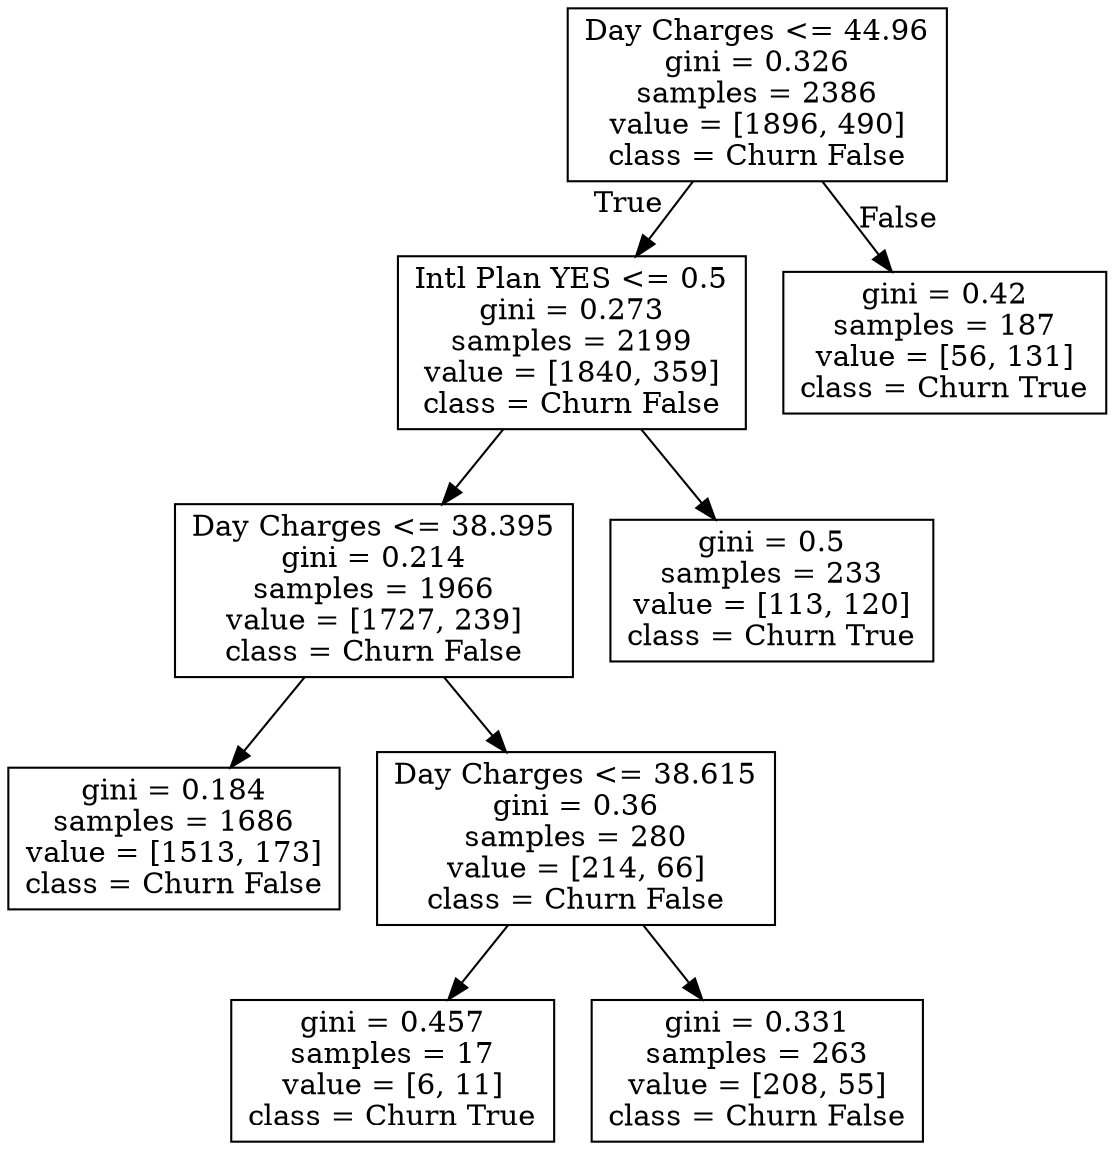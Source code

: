 digraph Tree {
node [shape=box] ;
0 [label="Day Charges <= 44.96\ngini = 0.326\nsamples = 2386\nvalue = [1896, 490]\nclass = Churn False"] ;
1 [label="Intl Plan YES <= 0.5\ngini = 0.273\nsamples = 2199\nvalue = [1840, 359]\nclass = Churn False"] ;
0 -> 1 [labeldistance=2.5, labelangle=45, headlabel="True"] ;
3 [label="Day Charges <= 38.395\ngini = 0.214\nsamples = 1966\nvalue = [1727, 239]\nclass = Churn False"] ;
1 -> 3 ;
5 [label="gini = 0.184\nsamples = 1686\nvalue = [1513, 173]\nclass = Churn False"] ;
3 -> 5 ;
6 [label="Day Charges <= 38.615\ngini = 0.36\nsamples = 280\nvalue = [214, 66]\nclass = Churn False"] ;
3 -> 6 ;
7 [label="gini = 0.457\nsamples = 17\nvalue = [6, 11]\nclass = Churn True"] ;
6 -> 7 ;
8 [label="gini = 0.331\nsamples = 263\nvalue = [208, 55]\nclass = Churn False"] ;
6 -> 8 ;
4 [label="gini = 0.5\nsamples = 233\nvalue = [113, 120]\nclass = Churn True"] ;
1 -> 4 ;
2 [label="gini = 0.42\nsamples = 187\nvalue = [56, 131]\nclass = Churn True"] ;
0 -> 2 [labeldistance=2.5, labelangle=-45, headlabel="False"] ;
}